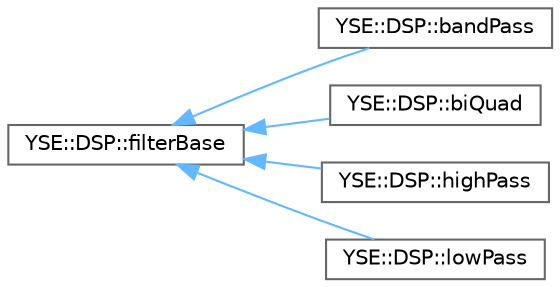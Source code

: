 digraph "Graphical Class Hierarchy"
{
 // LATEX_PDF_SIZE
  bgcolor="transparent";
  edge [fontname=Helvetica,fontsize=10,labelfontname=Helvetica,labelfontsize=10];
  node [fontname=Helvetica,fontsize=10,shape=box,height=0.2,width=0.4];
  rankdir="LR";
  Node0 [id="Node000000",label="YSE::DSP::filterBase",height=0.2,width=0.4,color="grey40", fillcolor="white", style="filled",URL="$class_y_s_e_1_1_d_s_p_1_1filter_base.html",tooltip=" "];
  Node0 -> Node1 [id="edge183_Node000000_Node000001",dir="back",color="steelblue1",style="solid",tooltip=" "];
  Node1 [id="Node000001",label="YSE::DSP::bandPass",height=0.2,width=0.4,color="grey40", fillcolor="white", style="filled",URL="$class_y_s_e_1_1_d_s_p_1_1band_pass.html",tooltip=" "];
  Node0 -> Node2 [id="edge184_Node000000_Node000002",dir="back",color="steelblue1",style="solid",tooltip=" "];
  Node2 [id="Node000002",label="YSE::DSP::biQuad",height=0.2,width=0.4,color="grey40", fillcolor="white", style="filled",URL="$class_y_s_e_1_1_d_s_p_1_1bi_quad.html",tooltip=" "];
  Node0 -> Node3 [id="edge185_Node000000_Node000003",dir="back",color="steelblue1",style="solid",tooltip=" "];
  Node3 [id="Node000003",label="YSE::DSP::highPass",height=0.2,width=0.4,color="grey40", fillcolor="white", style="filled",URL="$class_y_s_e_1_1_d_s_p_1_1high_pass.html",tooltip=" "];
  Node0 -> Node4 [id="edge186_Node000000_Node000004",dir="back",color="steelblue1",style="solid",tooltip=" "];
  Node4 [id="Node000004",label="YSE::DSP::lowPass",height=0.2,width=0.4,color="grey40", fillcolor="white", style="filled",URL="$class_y_s_e_1_1_d_s_p_1_1low_pass.html",tooltip=" "];
}
